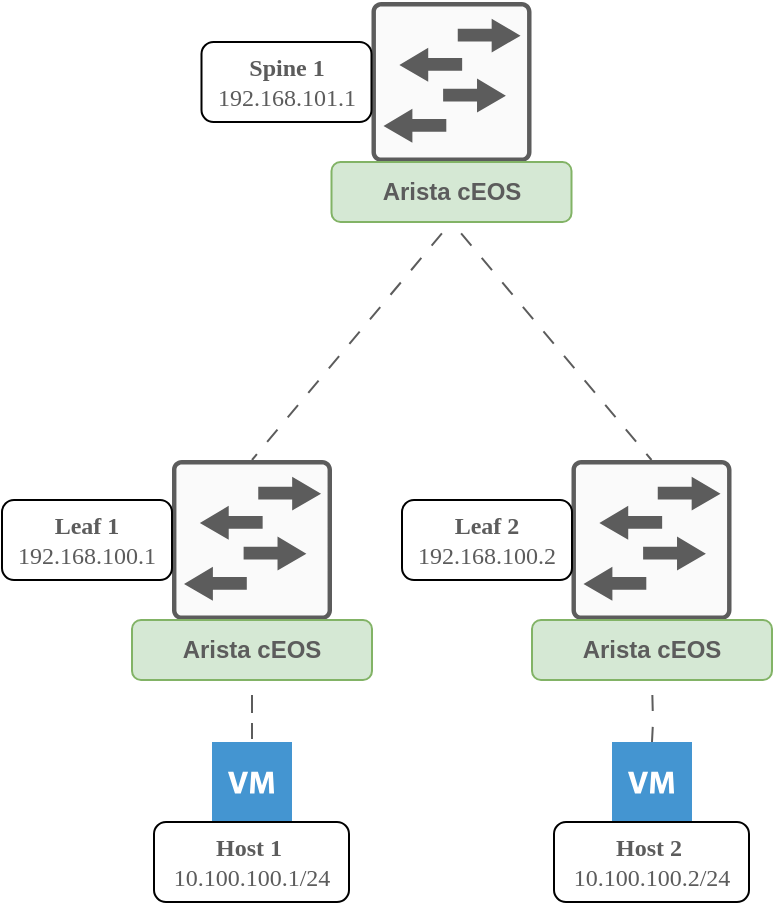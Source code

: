 <mxfile>
    <diagram name="Page-1" id="O6sBWOfz2bUCuo58S4gg">
        <mxGraphModel dx="389" dy="363" grid="1" gridSize="10" guides="1" tooltips="1" connect="1" arrows="1" fold="1" page="1" pageScale="1" pageWidth="1169" pageHeight="827" math="0" shadow="0">
            <root>
                <mxCell id="0"/>
                <mxCell id="1" parent="0"/>
                <mxCell id="aTlmoTqcXMnjitFqs7Kw-1" value="" style="sketch=0;points=[[0.015,0.015,0],[0.985,0.015,0],[0.985,0.985,0],[0.015,0.985,0],[0.25,0,0],[0.5,0,0],[0.75,0,0],[1,0.25,0],[1,0.5,0],[1,0.75,0],[0.75,1,0],[0.5,1,0],[0.25,1,0],[0,0.75,0],[0,0.5,0],[0,0.25,0]];verticalLabelPosition=bottom;html=1;verticalAlign=top;aspect=fixed;align=center;pointerEvents=1;shape=mxgraph.cisco19.rect;prIcon=l2_switch;fillColor=#FAFAFA;strokeColor=#5c5c5c;" parent="1" vertex="1">
                    <mxGeometry x="344.75" y="250" width="80" height="80" as="geometry"/>
                </mxCell>
                <mxCell id="aTlmoTqcXMnjitFqs7Kw-6" value="" style="sketch=0;points=[[0.015,0.015,0],[0.985,0.015,0],[0.985,0.985,0],[0.015,0.985,0],[0.25,0,0],[0.5,0,0],[0.75,0,0],[1,0.25,0],[1,0.5,0],[1,0.75,0],[0.75,1,0],[0.5,1,0],[0.25,1,0],[0,0.75,0],[0,0.5,0],[0,0.25,0]];verticalLabelPosition=bottom;html=1;verticalAlign=top;aspect=fixed;align=center;pointerEvents=1;shape=mxgraph.cisco19.rect;prIcon=l2_switch;fillColor=#FAFAFA;strokeColor=#5c5c5c;" parent="1" vertex="1">
                    <mxGeometry x="444.75" y="479" width="80" height="80" as="geometry"/>
                </mxCell>
                <mxCell id="aTlmoTqcXMnjitFqs7Kw-7" value="" style="sketch=0;points=[[0.015,0.015,0],[0.985,0.015,0],[0.985,0.985,0],[0.015,0.985,0],[0.25,0,0],[0.5,0,0],[0.75,0,0],[1,0.25,0],[1,0.5,0],[1,0.75,0],[0.75,1,0],[0.5,1,0],[0.25,1,0],[0,0.75,0],[0,0.5,0],[0,0.25,0]];verticalLabelPosition=bottom;html=1;verticalAlign=top;aspect=fixed;align=center;pointerEvents=1;shape=mxgraph.cisco19.rect;prIcon=l2_switch;fillColor=#FAFAFA;strokeColor=#5c5c5c;" parent="1" vertex="1">
                    <mxGeometry x="245" y="479" width="80" height="80" as="geometry"/>
                </mxCell>
                <mxCell id="aTlmoTqcXMnjitFqs7Kw-42" style="edgeStyle=orthogonalEdgeStyle;rounded=0;orthogonalLoop=1;jettySize=auto;html=1;exitX=0.5;exitY=1;exitDx=0;exitDy=0;endArrow=none;endFill=0;strokeColor=#5c5c5c;flowAnimation=1;" parent="1" source="aTlmoTqcXMnjitFqs7Kw-8" target="aTlmoTqcXMnjitFqs7Kw-27" edge="1">
                    <mxGeometry relative="1" as="geometry"/>
                </mxCell>
                <mxCell id="aTlmoTqcXMnjitFqs7Kw-8" value="&lt;b style=&quot;&quot;&gt;&lt;font color=&quot;#5c5c5c&quot;&gt;Arista cEOS&lt;/font&gt;&lt;/b&gt;" style="rounded=1;whiteSpace=wrap;html=1;fillColor=#d5e8d4;strokeColor=#82b366;" parent="1" vertex="1">
                    <mxGeometry x="225" y="559" width="120" height="30" as="geometry"/>
                </mxCell>
                <mxCell id="aTlmoTqcXMnjitFqs7Kw-41" style="edgeStyle=orthogonalEdgeStyle;rounded=0;orthogonalLoop=1;jettySize=auto;html=1;exitX=0.5;exitY=1;exitDx=0;exitDy=0;endArrow=none;endFill=0;strokeColor=#5c5c5c;flowAnimation=1;" parent="1" target="aTlmoTqcXMnjitFqs7Kw-36" edge="1">
                    <mxGeometry relative="1" as="geometry">
                        <mxPoint x="485" y="589" as="sourcePoint"/>
                    </mxGeometry>
                </mxCell>
                <mxCell id="aTlmoTqcXMnjitFqs7Kw-19" style="rounded=0;orthogonalLoop=1;jettySize=auto;html=1;exitX=0.5;exitY=1;exitDx=0;exitDy=0;entryX=0.5;entryY=0;entryDx=0;entryDy=0;entryPerimeter=0;endArrow=none;endFill=0;strokeColor=#5c5c5c;flowAnimation=1;" parent="1" source="aTlmoTqcXMnjitFqs7Kw-14" target="aTlmoTqcXMnjitFqs7Kw-7" edge="1">
                    <mxGeometry relative="1" as="geometry"/>
                </mxCell>
                <mxCell id="aTlmoTqcXMnjitFqs7Kw-20" style="rounded=0;orthogonalLoop=1;jettySize=auto;html=1;exitX=0.5;exitY=1;exitDx=0;exitDy=0;entryX=0.5;entryY=0;entryDx=0;entryDy=0;entryPerimeter=0;endArrow=none;endFill=0;strokeColor=#5c5c5c;flowAnimation=1;" parent="1" source="aTlmoTqcXMnjitFqs7Kw-14" target="aTlmoTqcXMnjitFqs7Kw-6" edge="1">
                    <mxGeometry relative="1" as="geometry"/>
                </mxCell>
                <mxCell id="aTlmoTqcXMnjitFqs7Kw-14" value="&lt;b style=&quot;&quot;&gt;&lt;font color=&quot;#5c5c5c&quot;&gt;Arista cEOS&lt;/font&gt;&lt;/b&gt;" style="rounded=1;whiteSpace=wrap;html=1;fillColor=#d5e8d4;strokeColor=#82b366;" parent="1" vertex="1">
                    <mxGeometry x="324.75" y="330" width="120" height="30" as="geometry"/>
                </mxCell>
                <mxCell id="aTlmoTqcXMnjitFqs7Kw-27" value="" style="shadow=0;dashed=0;html=1;strokeColor=none;fillColor=#4495D1;labelPosition=center;verticalLabelPosition=bottom;verticalAlign=top;align=center;outlineConnect=0;shape=mxgraph.veeam.2d.virtual_machine;" parent="1" vertex="1">
                    <mxGeometry x="265" y="620" width="40" height="40" as="geometry"/>
                </mxCell>
                <mxCell id="aTlmoTqcXMnjitFqs7Kw-30" value="&lt;div style=&quot;&quot;&gt;&lt;b style=&quot;color: rgb(92, 92, 92); font-family: Tahoma; background-color: initial;&quot;&gt;Spine 1&lt;/b&gt;&lt;/div&gt;&lt;font color=&quot;#5c5c5c&quot; face=&quot;Tahoma&quot;&gt;&lt;div style=&quot;&quot;&gt;&lt;span style=&quot;background-color: initial;&quot;&gt;192.168.101.1&lt;/span&gt;&lt;/div&gt;&lt;/font&gt;" style="rounded=1;whiteSpace=wrap;html=1;align=center;" parent="1" vertex="1">
                    <mxGeometry x="259.75" y="270" width="85" height="40" as="geometry"/>
                </mxCell>
                <mxCell id="aTlmoTqcXMnjitFqs7Kw-32" value="&lt;div style=&quot;&quot;&gt;&lt;b style=&quot;color: rgb(92, 92, 92); font-family: Tahoma; background-color: initial;&quot;&gt;Leaf 1&lt;/b&gt;&lt;/div&gt;&lt;font color=&quot;#5c5c5c&quot; face=&quot;Tahoma&quot;&gt;&lt;div style=&quot;&quot;&gt;&lt;span style=&quot;background-color: initial;&quot;&gt;192.168.100.1&lt;/span&gt;&lt;/div&gt;&lt;/font&gt;" style="rounded=1;whiteSpace=wrap;html=1;align=center;" parent="1" vertex="1">
                    <mxGeometry x="160" y="499" width="85" height="40" as="geometry"/>
                </mxCell>
                <mxCell id="aTlmoTqcXMnjitFqs7Kw-33" value="&lt;div style=&quot;&quot;&gt;&lt;b style=&quot;color: rgb(92, 92, 92); font-family: Tahoma; background-color: initial;&quot;&gt;Leaf 2&lt;/b&gt;&lt;/div&gt;&lt;font color=&quot;#5c5c5c&quot; face=&quot;Tahoma&quot;&gt;&lt;div style=&quot;&quot;&gt;&lt;span style=&quot;background-color: initial;&quot;&gt;192.168.100.2&lt;/span&gt;&lt;/div&gt;&lt;/font&gt;" style="rounded=1;whiteSpace=wrap;html=1;align=center;" parent="1" vertex="1">
                    <mxGeometry x="360" y="499" width="85" height="40" as="geometry"/>
                </mxCell>
                <mxCell id="aTlmoTqcXMnjitFqs7Kw-36" value="" style="shadow=0;dashed=0;html=1;strokeColor=none;fillColor=#4495D1;labelPosition=center;verticalLabelPosition=bottom;verticalAlign=top;align=center;outlineConnect=0;shape=mxgraph.veeam.2d.virtual_machine;" parent="1" vertex="1">
                    <mxGeometry x="465" y="620" width="40" height="40" as="geometry"/>
                </mxCell>
                <mxCell id="aTlmoTqcXMnjitFqs7Kw-43" value="&lt;div style=&quot;&quot;&gt;&lt;font face=&quot;Tahoma&quot; color=&quot;#5c5c5c&quot;&gt;&lt;b&gt;Host 1&amp;nbsp;&lt;/b&gt;&lt;/font&gt;&lt;/div&gt;&lt;div style=&quot;&quot;&gt;&lt;font face=&quot;Tahoma&quot; color=&quot;#5c5c5c&quot;&gt;10.100.100.1/24&lt;/font&gt;&lt;/div&gt;" style="rounded=1;whiteSpace=wrap;html=1;align=center;" parent="1" vertex="1">
                    <mxGeometry x="236" y="660" width="97.5" height="40" as="geometry"/>
                </mxCell>
                <mxCell id="aTlmoTqcXMnjitFqs7Kw-44" value="&lt;div style=&quot;&quot;&gt;&lt;font face=&quot;Tahoma&quot; color=&quot;#5c5c5c&quot;&gt;&lt;b&gt;Host 2&amp;nbsp;&lt;/b&gt;&lt;/font&gt;&lt;/div&gt;&lt;div style=&quot;&quot;&gt;&lt;font face=&quot;Tahoma&quot; color=&quot;#5c5c5c&quot;&gt;10.100.100.2/24&lt;/font&gt;&lt;/div&gt;" style="rounded=1;whiteSpace=wrap;html=1;align=center;" parent="1" vertex="1">
                    <mxGeometry x="436" y="660" width="97.5" height="40" as="geometry"/>
                </mxCell>
                <mxCell id="2" value="&lt;b style=&quot;&quot;&gt;&lt;font color=&quot;#5c5c5c&quot;&gt;Arista cEOS&lt;/font&gt;&lt;/b&gt;" style="rounded=1;whiteSpace=wrap;html=1;fillColor=#d5e8d4;strokeColor=#82b366;" vertex="1" parent="1">
                    <mxGeometry x="425" y="559" width="120" height="30" as="geometry"/>
                </mxCell>
            </root>
        </mxGraphModel>
    </diagram>
</mxfile>